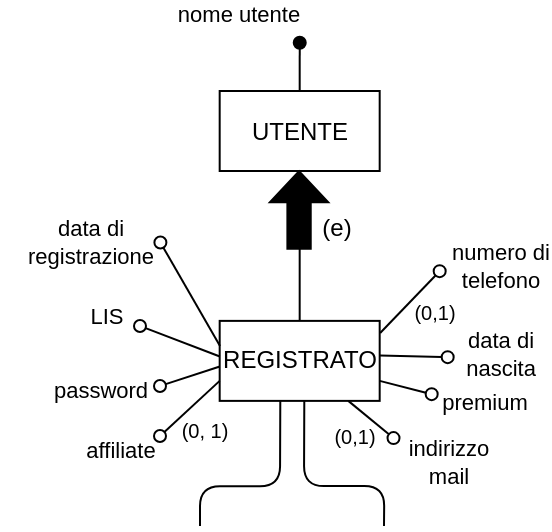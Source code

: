 <mxfile scale="1" border="10">
    <diagram id="-rriOPSDnHkLpZKLwRpb" name="Page-1">
        <mxGraphModel dx="3095" dy="2577" grid="1" gridSize="10" guides="1" tooltips="1" connect="1" arrows="1" fold="1" page="1" pageScale="1" pageWidth="850" pageHeight="1100" background="#FFFFFF" math="0" shadow="0">
            <root>
                <mxCell id="0"/>
                <mxCell id="1" parent="0"/>
                <mxCell id="344" style="edgeStyle=elbowEdgeStyle;elbow=vertical;html=1;exitX=0.5;exitY=1;exitDx=0;exitDy=0;entryX=0.5;entryY=0;entryDx=0;entryDy=0;endArrow=none;endFill=0;rounded=0;jumpStyle=arc;" parent="1" source="346" target="384" edge="1">
                    <mxGeometry relative="1" as="geometry">
                        <mxPoint x="-2320.72" y="-2001.46" as="targetPoint"/>
                        <Array as="points">
                            <mxPoint x="-2313" y="-2021"/>
                        </Array>
                    </mxGeometry>
                </mxCell>
                <mxCell id="346" value="UTENTE" style="whiteSpace=wrap;html=1;" parent="1" vertex="1">
                    <mxGeometry x="-2350.16" y="-2117.5" width="80" height="40" as="geometry"/>
                </mxCell>
                <mxCell id="350" value="" style="shape=singleArrow;whiteSpace=wrap;html=1;arrowWidth=0.4;arrowSize=0.4;rotation=-90;fillColor=#000000;" parent="1" vertex="1">
                    <mxGeometry x="-2329.85" y="-2072.58" width="38.76" height="29.17" as="geometry"/>
                </mxCell>
                <mxCell id="351" value="(e)" style="text;html=1;align=center;verticalAlign=middle;resizable=0;points=[];autosize=1;strokeColor=none;fillColor=none;" parent="1" vertex="1">
                    <mxGeometry x="-2312.16" y="-2064.5" width="40" height="30" as="geometry"/>
                </mxCell>
                <mxCell id="352" value="" style="endArrow=oval;html=1;fillStyle=auto;strokeWidth=1;startSize=6;endSize=6;fillColor=#000000;startArrow=none;startFill=0;endFill=1;exitX=0.5;exitY=0;exitDx=0;exitDy=0;" parent="1" source="346" edge="1">
                    <mxGeometry width="50" height="50" relative="1" as="geometry">
                        <mxPoint x="-2170.13" y="-1536.48" as="sourcePoint"/>
                        <mxPoint x="-2310.13" y="-2141.66" as="targetPoint"/>
                    </mxGeometry>
                </mxCell>
                <mxCell id="353" value="nome utente" style="edgeLabel;html=1;align=center;verticalAlign=middle;resizable=0;points=[];" parent="352" vertex="1" connectable="0">
                    <mxGeometry x="0.479" y="1" relative="1" as="geometry">
                        <mxPoint x="-30" y="-21" as="offset"/>
                    </mxGeometry>
                </mxCell>
                <mxCell id="384" value="REGISTRATO" style="whiteSpace=wrap;html=1;" parent="1" vertex="1">
                    <mxGeometry x="-2350.16" y="-2002.56" width="80" height="40" as="geometry"/>
                </mxCell>
                <mxCell id="385" value="" style="endArrow=oval;html=1;fillStyle=auto;strokeWidth=1;startSize=6;endSize=6;fillColor=#000000;startArrow=none;startFill=0;endFill=0;exitX=0.001;exitY=0.57;exitDx=0;exitDy=0;exitPerimeter=0;" parent="1" edge="1" source="384">
                    <mxGeometry width="50" height="50" relative="1" as="geometry">
                        <mxPoint x="-2350.16" y="-1983.76" as="sourcePoint"/>
                        <mxPoint x="-2380" y="-1970" as="targetPoint"/>
                    </mxGeometry>
                </mxCell>
                <mxCell id="386" value="password" style="edgeLabel;html=1;align=center;verticalAlign=middle;resizable=0;points=[];" parent="385" vertex="1" connectable="0">
                    <mxGeometry x="0.479" y="1" relative="1" as="geometry">
                        <mxPoint x="-38" y="3" as="offset"/>
                    </mxGeometry>
                </mxCell>
                <mxCell id="387" value="" style="endArrow=oval;html=1;fillStyle=auto;strokeWidth=1;startSize=6;endSize=6;fillColor=#000000;startArrow=none;startFill=0;endFill=0;entryX=0.998;entryY=0.529;entryDx=0;entryDy=0;entryPerimeter=0;" parent="1" source="384" target="398" edge="1">
                    <mxGeometry width="50" height="50" relative="1" as="geometry">
                        <mxPoint x="-2374.07" y="-1700.96" as="sourcePoint"/>
                        <mxPoint x="-2254.16" y="-1944.92" as="targetPoint"/>
                    </mxGeometry>
                </mxCell>
                <mxCell id="388" value="indirizzo&lt;br&gt;mail" style="edgeLabel;html=1;align=center;verticalAlign=middle;resizable=0;points=[];" parent="387" vertex="1" connectable="0">
                    <mxGeometry x="0.479" y="1" relative="1" as="geometry">
                        <mxPoint x="32" y="17" as="offset"/>
                    </mxGeometry>
                </mxCell>
                <mxCell id="389" value="" style="endArrow=oval;html=1;fillStyle=auto;strokeWidth=1;startSize=6;endSize=6;fillColor=#000000;startArrow=none;startFill=0;endFill=0;exitX=1.003;exitY=0.152;exitDx=0;exitDy=0;exitPerimeter=0;" parent="1" source="384" edge="1">
                    <mxGeometry width="50" height="50" relative="1" as="geometry">
                        <mxPoint x="-2286.16" y="-2002.42" as="sourcePoint"/>
                        <mxPoint x="-2240.16" y="-2027.42" as="targetPoint"/>
                    </mxGeometry>
                </mxCell>
                <mxCell id="390" value="numero di&lt;br&gt;telefono" style="edgeLabel;html=1;align=center;verticalAlign=middle;resizable=0;points=[];" parent="389" vertex="1" connectable="0">
                    <mxGeometry x="0.479" y="1" relative="1" as="geometry">
                        <mxPoint x="39" y="-10" as="offset"/>
                    </mxGeometry>
                </mxCell>
                <mxCell id="391" value="" style="endArrow=oval;html=1;fillStyle=auto;strokeWidth=1;startSize=6;endSize=6;fillColor=#000000;startArrow=none;startFill=0;endFill=0;exitX=1.002;exitY=0.432;exitDx=0;exitDy=0;exitPerimeter=0;" parent="1" source="384" edge="1">
                    <mxGeometry width="50" height="50" relative="1" as="geometry">
                        <mxPoint x="-2269.16" y="-1985.42" as="sourcePoint"/>
                        <mxPoint x="-2236.16" y="-1984.42" as="targetPoint"/>
                        <Array as="points"/>
                    </mxGeometry>
                </mxCell>
                <mxCell id="392" value="data di&lt;br&gt;nascita" style="edgeLabel;html=1;align=center;verticalAlign=middle;resizable=0;points=[];" parent="391" vertex="1" connectable="0">
                    <mxGeometry x="0.479" y="1" relative="1" as="geometry">
                        <mxPoint x="35" y="-1" as="offset"/>
                    </mxGeometry>
                </mxCell>
                <mxCell id="393" value="" style="endArrow=oval;html=1;fillStyle=auto;strokeWidth=1;startSize=6;endSize=6;fillColor=#000000;startArrow=none;startFill=0;endFill=0;exitX=0.001;exitY=0.445;exitDx=0;exitDy=0;exitPerimeter=0;" parent="1" source="384" edge="1">
                    <mxGeometry width="50" height="50" relative="1" as="geometry">
                        <mxPoint x="-2341.045" y="-2002.56" as="sourcePoint"/>
                        <mxPoint x="-2390" y="-2000" as="targetPoint"/>
                    </mxGeometry>
                </mxCell>
                <mxCell id="394" value="LIS" style="edgeLabel;html=1;align=center;verticalAlign=middle;resizable=0;points=[];" parent="393" vertex="1" connectable="0">
                    <mxGeometry x="0.479" y="1" relative="1" as="geometry">
                        <mxPoint x="-27" y="-10" as="offset"/>
                    </mxGeometry>
                </mxCell>
                <mxCell id="395" value="" style="endArrow=oval;html=1;fillStyle=auto;strokeWidth=1;startSize=6;endSize=6;fillColor=#000000;startArrow=none;startFill=0;endFill=0;exitX=1;exitY=0.75;exitDx=0;exitDy=0;" parent="1" source="384" edge="1">
                    <mxGeometry width="50" height="50" relative="1" as="geometry">
                        <mxPoint x="-2280.475" y="-1952.56" as="sourcePoint"/>
                        <mxPoint x="-2244.16" y="-1965.92" as="targetPoint"/>
                    </mxGeometry>
                </mxCell>
                <mxCell id="396" value="premium" style="edgeLabel;html=1;align=center;verticalAlign=middle;resizable=0;points=[];" parent="395" vertex="1" connectable="0">
                    <mxGeometry x="0.479" y="1" relative="1" as="geometry">
                        <mxPoint x="32" y="6" as="offset"/>
                    </mxGeometry>
                </mxCell>
                <mxCell id="397" value="&lt;font style=&quot;font-size: 10px;&quot;&gt;(0,1)&lt;/font&gt;" style="text;html=1;align=center;verticalAlign=middle;resizable=0;points=[];autosize=1;strokeColor=none;fillColor=none;" parent="1" vertex="1">
                    <mxGeometry x="-2263.16" y="-2022.42" width="40" height="30" as="geometry"/>
                </mxCell>
                <mxCell id="398" value="(0,1)" style="text;html=1;align=center;verticalAlign=middle;resizable=0;points=[];autosize=1;strokeColor=none;fillColor=none;fontSize=10;" parent="1" vertex="1">
                    <mxGeometry x="-2302.16" y="-1956.64" width="39" height="24" as="geometry"/>
                </mxCell>
                <mxCell id="399" value="" style="edgeStyle=none;shape=connector;rounded=1;fillStyle=auto;html=1;labelBackgroundColor=default;strokeColor=default;strokeWidth=1;fontFamily=Helvetica;fontSize=11;fontColor=default;endArrow=none;startSize=6;endSize=6;fillColor=#000000;exitX=0.5;exitY=1;exitDx=0;exitDy=0;" parent="1" edge="1">
                    <mxGeometry relative="1" as="geometry">
                        <mxPoint x="-2319.85" y="-1962.56" as="sourcePoint"/>
                        <mxPoint x="-2360" y="-1900" as="targetPoint"/>
                        <Array as="points">
                            <mxPoint x="-2320" y="-1919.93"/>
                            <mxPoint x="-2360" y="-1919.93"/>
                        </Array>
                    </mxGeometry>
                </mxCell>
                <mxCell id="403" value="" style="endArrow=oval;html=1;fillStyle=auto;strokeWidth=1;startSize=6;endSize=6;fillColor=#000000;startArrow=none;startFill=0;endFill=0;strokeColor=#000000;exitX=0;exitY=0.75;exitDx=0;exitDy=0;" parent="1" source="384" edge="1">
                    <mxGeometry width="50" height="50" relative="1" as="geometry">
                        <mxPoint x="-2288.37" y="-1900.36" as="sourcePoint"/>
                        <mxPoint x="-2380" y="-1945" as="targetPoint"/>
                    </mxGeometry>
                </mxCell>
                <mxCell id="404" value="&lt;font style=&quot;font-size: 10px;&quot;&gt;(0, 1)&lt;/font&gt;" style="edgeLabel;html=1;align=center;verticalAlign=middle;resizable=0;points=[];fontSize=11;fontFamily=Helvetica;fontColor=default;" parent="1" vertex="1" connectable="0">
                    <mxGeometry x="-2350.161" y="-1952.56" as="geometry">
                        <mxPoint x="-8" y="4" as="offset"/>
                    </mxGeometry>
                </mxCell>
                <mxCell id="405" value="&lt;font style=&quot;font-size: 11px;&quot;&gt;affiliate&lt;/font&gt;" style="text;html=1;align=center;verticalAlign=middle;resizable=0;points=[];autosize=1;strokeColor=none;fillColor=none;" parent="1" vertex="1">
                    <mxGeometry x="-2430.16" y="-1952.56" width="60" height="30" as="geometry"/>
                </mxCell>
                <mxCell id="406" value="" style="edgeStyle=none;shape=connector;rounded=1;fillStyle=auto;html=1;labelBackgroundColor=default;strokeColor=default;strokeWidth=1;fontFamily=Helvetica;fontSize=11;fontColor=default;endArrow=none;startSize=6;endSize=6;fillColor=#000000;exitX=0.5;exitY=1;exitDx=0;exitDy=0;" parent="1" edge="1">
                    <mxGeometry relative="1" as="geometry">
                        <mxPoint x="-2307.85" y="-1962.56" as="sourcePoint"/>
                        <mxPoint x="-2268" y="-1900" as="targetPoint"/>
                        <Array as="points">
                            <mxPoint x="-2308.0" y="-1919.93"/>
                            <mxPoint x="-2267.84" y="-1920"/>
                        </Array>
                    </mxGeometry>
                </mxCell>
                <mxCell id="408" value="" style="endArrow=oval;html=1;fillStyle=auto;strokeWidth=1;startSize=6;endSize=6;fillColor=#000000;startArrow=none;startFill=0;endFill=0;fontSize=11;exitX=0.002;exitY=0.314;exitDx=0;exitDy=0;exitPerimeter=0;" parent="1" source="384" edge="1">
                    <mxGeometry width="50" height="50" relative="1" as="geometry">
                        <mxPoint x="-2320.04" y="-2027.22" as="sourcePoint"/>
                        <mxPoint x="-2379.8" y="-2041.78" as="targetPoint"/>
                    </mxGeometry>
                </mxCell>
                <mxCell id="409" value="data di&lt;br&gt;registrazione" style="text;html=1;align=center;verticalAlign=middle;resizable=0;points=[];autosize=1;strokeColor=none;fillColor=none;fontSize=11;" parent="1" vertex="1">
                    <mxGeometry x="-2460" y="-2062.42" width="90" height="40" as="geometry"/>
                </mxCell>
            </root>
        </mxGraphModel>
    </diagram>
</mxfile>